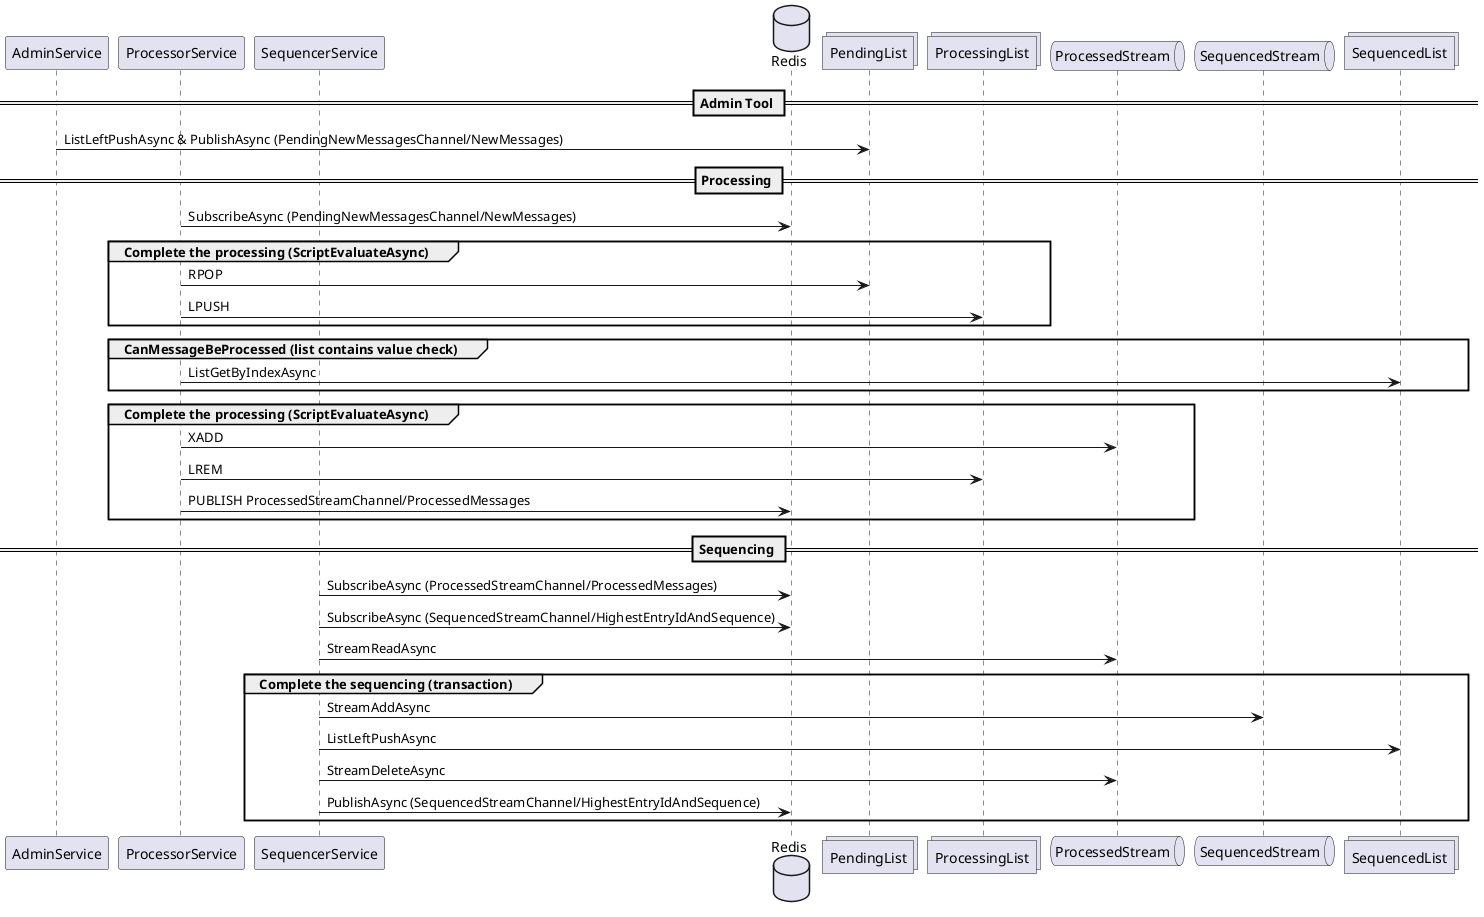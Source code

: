 @startuml
participant AdminService     as adm
participant ProcessorService as ps
participant SequencerService as ss
database    Redis            as redis
collections PendingList      as pending_lst
collections ProcessingList   as processing_lst
queue       ProcessedStream  as processed_str
queue       SequencedStream  as sequenced_str
collections SequencedList    as sequenced_lst


== Admin Tool ==

adm -> pending_lst : ListLeftPushAsync & PublishAsync (PendingNewMessagesChannel/NewMessages)

== Processing ==

ps -> redis : SubscribeAsync (PendingNewMessagesChannel/NewMessages)

group Complete the processing (ScriptEvaluateAsync)
    ps -> pending_lst : RPOP
    ps -> processing_lst : LPUSH
end

group CanMessageBeProcessed (list contains value check)
    ps -> sequenced_lst : ListGetByIndexAsync
end

group Complete the processing (ScriptEvaluateAsync)
    ps -> processed_str : XADD
    ps -> processing_lst : LREM
    ps -> redis : PUBLISH ProcessedStreamChannel/ProcessedMessages
end

== Sequencing ==

ss -> redis : SubscribeAsync (ProcessedStreamChannel/ProcessedMessages)
ss -> redis : SubscribeAsync (SequencedStreamChannel/HighestEntryIdAndSequence)
ss -> processed_str : StreamReadAsync

group Complete the sequencing (transaction)
    ss -> sequenced_str : StreamAddAsync
    ss -> sequenced_lst : ListLeftPushAsync
    ss -> processed_str : StreamDeleteAsync
    ss -> redis : PublishAsync (SequencedStreamChannel/HighestEntryIdAndSequence)
end

@enduml